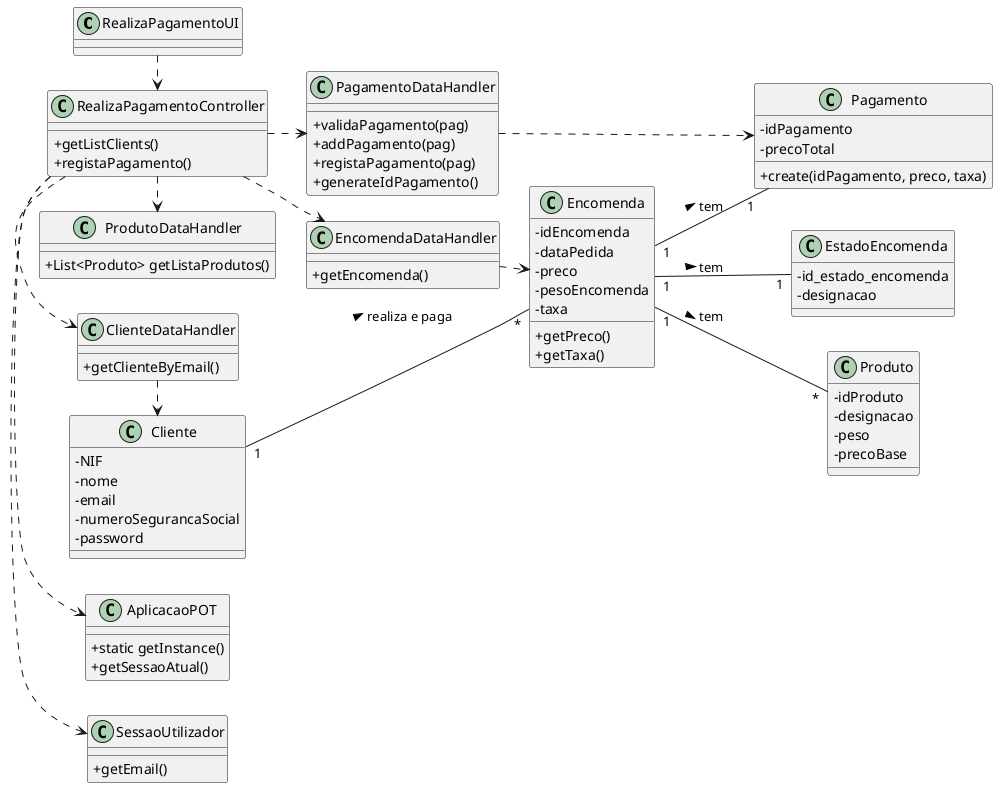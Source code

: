 @startuml
skinparam classAttributeIconSize 0
left to right direction


class RealizaPagamentoUI {
    
}

class RealizaPagamentoController {
    +getListClients()
    +registaPagamento()
}

class ClienteDataHandler {
    +getClienteByEmail()
}

class ProdutoDataHandler {
    +List<Produto> getListaProdutos()
}

class PagamentoDataHandler {
    +validaPagamento(pag)
    +addPagamento(pag)
    +registaPagamento(pag)
    +generateIdPagamento()
}

class EncomendaDataHandler {
    +getEncomenda()
}

class AplicacaoPOT
{
  +static getInstance()
  +getSessaoAtual()
}

class SessaoUtilizador
{
  +getEmail()
}


class Encomenda {
  -idEncomenda
  -dataPedida
  -preco
  -pesoEncomenda
  -taxa
  +getPreco()
  +getTaxa()
}

class Pagamento {
  -idPagamento
  -precoTotal
  +create(idPagamento, preco, taxa)
}

class EstadoEncomenda {
  -id_estado_encomenda
  -designacao
}

class Cliente {
  -NIF
  -nome
  -email
  -numeroSegurancaSocial
  -password
}

class Produto {
  -idProduto
  -designacao
  -peso
  -precoBase
}

RealizaPagamentoUI .> RealizaPagamentoController
RealizaPagamentoController .> SessaoUtilizador
RealizaPagamentoController .> AplicacaoPOT
RealizaPagamentoController .> ClienteDataHandler
RealizaPagamentoController .> ProdutoDataHandler
RealizaPagamentoController .> EncomendaDataHandler
RealizaPagamentoController .> PagamentoDataHandler

PagamentoDataHandler .> Pagamento
Encomenda "1" -- "1" EstadoEncomenda : tem >
Cliente "1" -- "*" Encomenda: realiza e paga >
Encomenda "1" -- "*" Produto: tem >
Encomenda "1" -- "1" Pagamento: tem >

ClienteDataHandler .> Cliente
EncomendaDataHandler .> Encomenda

@enduml